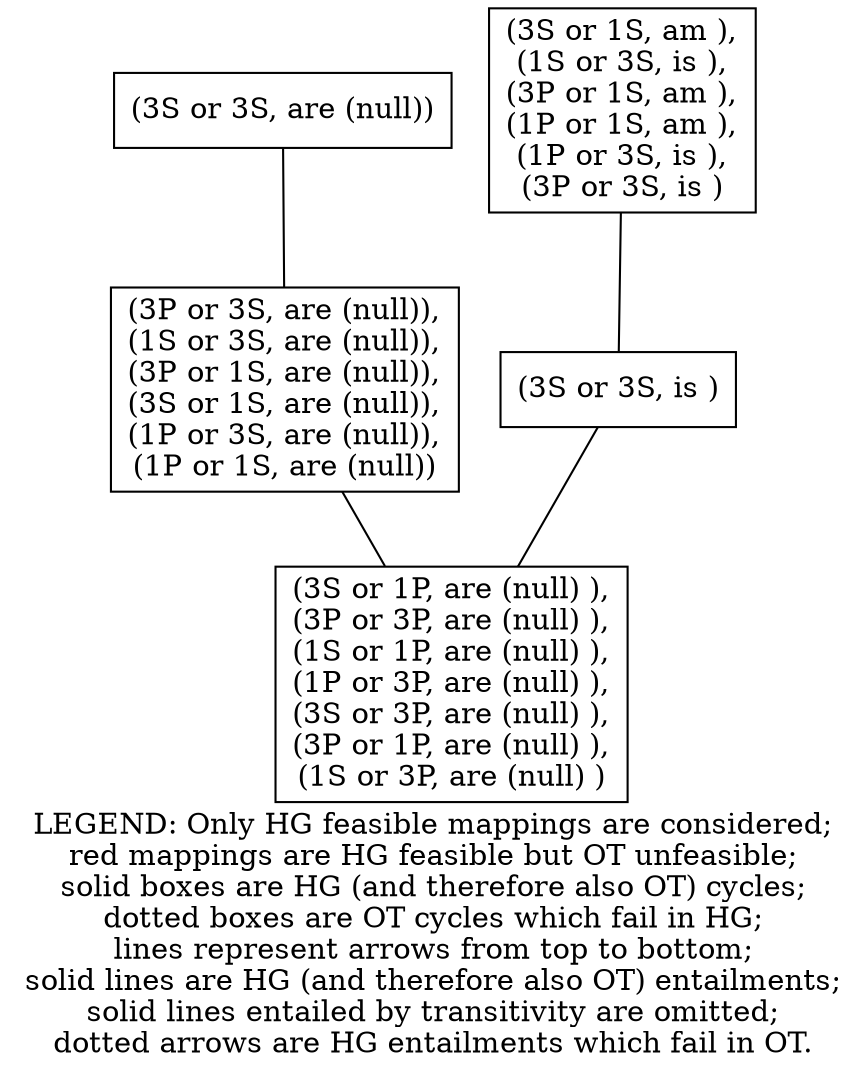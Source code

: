 digraph "/results/076d993f-3666-4d75-88ef-594b0130d17a/output/[7]-Plot_of_OT_versus_HG_Torders" {
	graph [compound=true]
	node [fontcolor=black shape=box]
	"(3S or 1P, are (null) ),
(3P or 3P, are (null) ),
(1S or 1P, are (null) ),
(1P or 3P, are (null) ),
(3S or 3P, are (null) ),
(3P or 1P, are (null) ),
(1S or 3P, are (null) )"
	node [fontcolor=black shape=box]
	"(3P or 3S, are (null)),
(1S or 3S, are (null)),
(3P or 1S, are (null)),
(3S or 1S, are (null)),
(1P or 3S, are (null)),
(1P or 1S, are (null))"
	node [fontcolor=black shape=box]
	"(3S or 1S, am ),
(1S or 3S, is ),
(3P or 1S, am ),
(1P or 1S, am ),
(1P or 3S, is ),
(3P or 3S, is )"
	node [fontcolor=black shape=box]
	"(3S or 3S, is )"
	node [fontcolor=black shape=box]
	"(3S or 3S, are (null))"
	edge [dir=none]
	"(3P or 3S, are (null)),
(1S or 3S, are (null)),
(3P or 1S, are (null)),
(3S or 1S, are (null)),
(1P or 3S, are (null)),
(1P or 1S, are (null))" -> "(3S or 1P, are (null) ),
(3P or 3P, are (null) ),
(1S or 1P, are (null) ),
(1P or 3P, are (null) ),
(3S or 3P, are (null) ),
(3P or 1P, are (null) ),
(1S or 3P, are (null) )"
	"(3S or 1S, am ),
(1S or 3S, is ),
(3P or 1S, am ),
(1P or 1S, am ),
(1P or 3S, is ),
(3P or 3S, is )" -> "(3S or 3S, is )"
	"(3S or 3S, is )" -> "(3S or 1P, are (null) ),
(3P or 3P, are (null) ),
(1S or 1P, are (null) ),
(1P or 3P, are (null) ),
(3S or 3P, are (null) ),
(3P or 1P, are (null) ),
(1S or 3P, are (null) )"
	"(3S or 3S, are (null))" -> "(3P or 3S, are (null)),
(1S or 3S, are (null)),
(3P or 1S, are (null)),
(3S or 1S, are (null)),
(1P or 3S, are (null)),
(1P or 1S, are (null))"
	edge [dir=none style=dashed]
label = "LEGEND: Only HG feasible mappings are considered;
red mappings are HG feasible but OT unfeasible;
solid boxes are HG (and therefore also OT) cycles;
dotted boxes are OT cycles which fail in HG;
lines represent arrows from top to bottom;
solid lines are HG (and therefore also OT) entailments;
solid lines entailed by transitivity are omitted;
dotted arrows are HG entailments which fail in OT."
}
